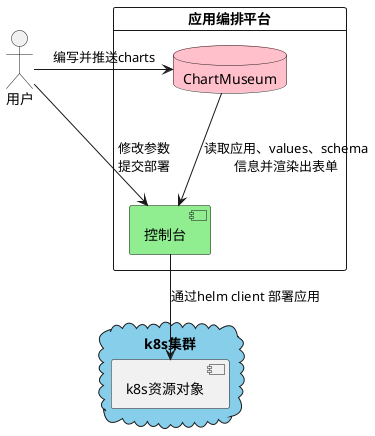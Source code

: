 @startuml helm

actor 用户 

card 应用编排平台 {
    database ChartMuseum #Pink
    [控制台] #LightGreen
}

cloud k8s集群 #SkyBlue {
    [k8s资源对象]
}

用户 -right-> ChartMuseum: 编写并推送charts

控制台 <-up- ChartMuseum: 读取应用、values、schema\n信息并渲染出表单
用户 -right-> 控制台: 修改参数\n提交部署

控制台 -down-> k8s资源对象: 通过helm client 部署应用

@enduml